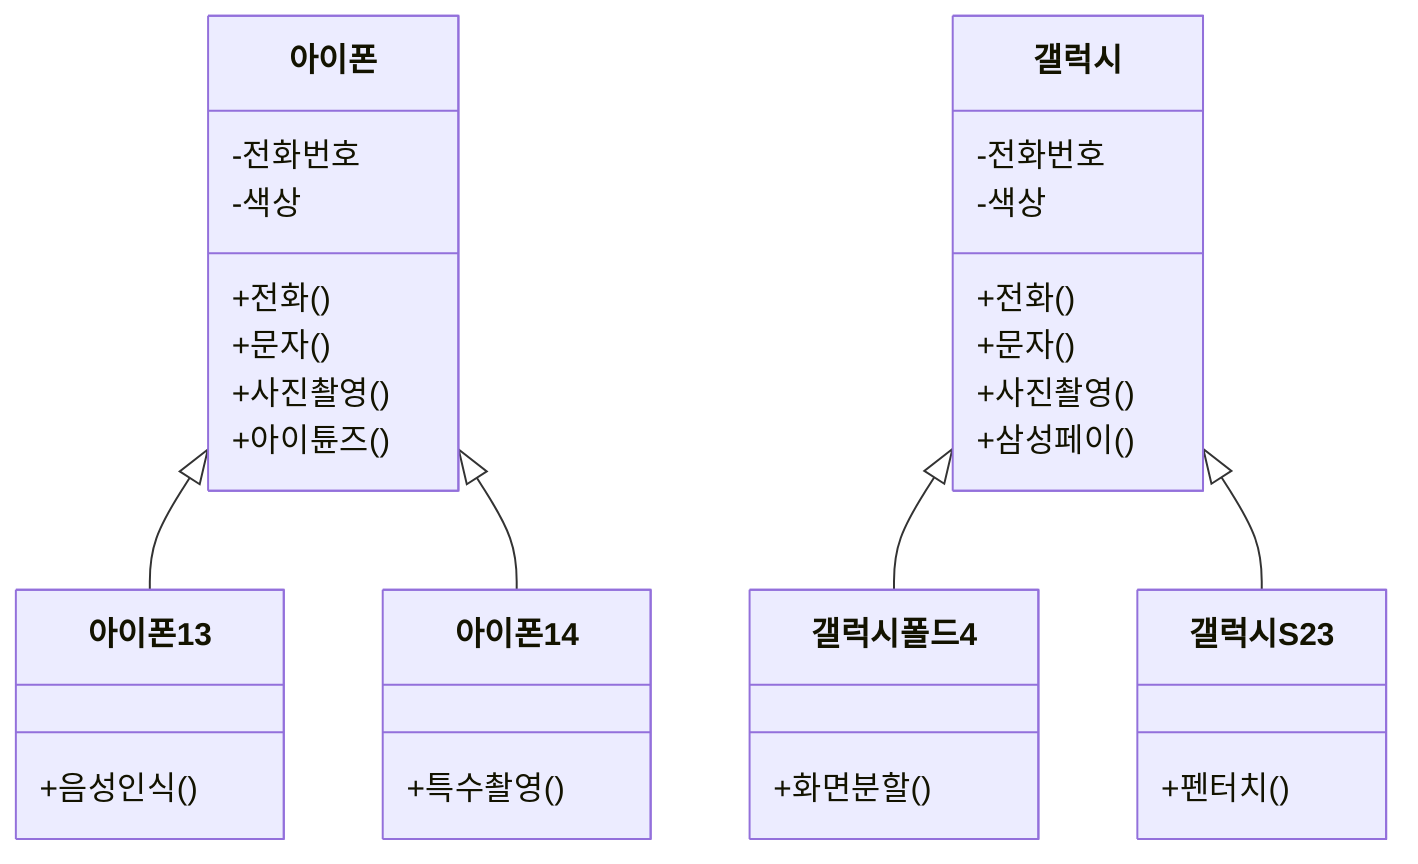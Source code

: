 classDiagram 
    아이폰 <|-- 아이폰13
    아이폰 <|-- 아이폰14
    갤럭시 <|-- 갤럭시폴드4
    갤럭시 <|-- 갤럭시S23
    class 아이폰 {
        -전화번호
        -색상
        +전화()
        +문자()
        +사진촬영()
        +아이튠즈()
    }
    class 아이폰13 {
        +음성인식()
    }
    class 아이폰14 {
        +특수촬영()
    }
    class 갤럭시 {
        -전화번호
        -색상
        +전화()
        +문자()
        +사진촬영()
        +삼성페이()
    }
    class 갤럭시폴드4 {
        +화면분할()
    }
    class 갤럭시S23 {
        +펜터치()
    }